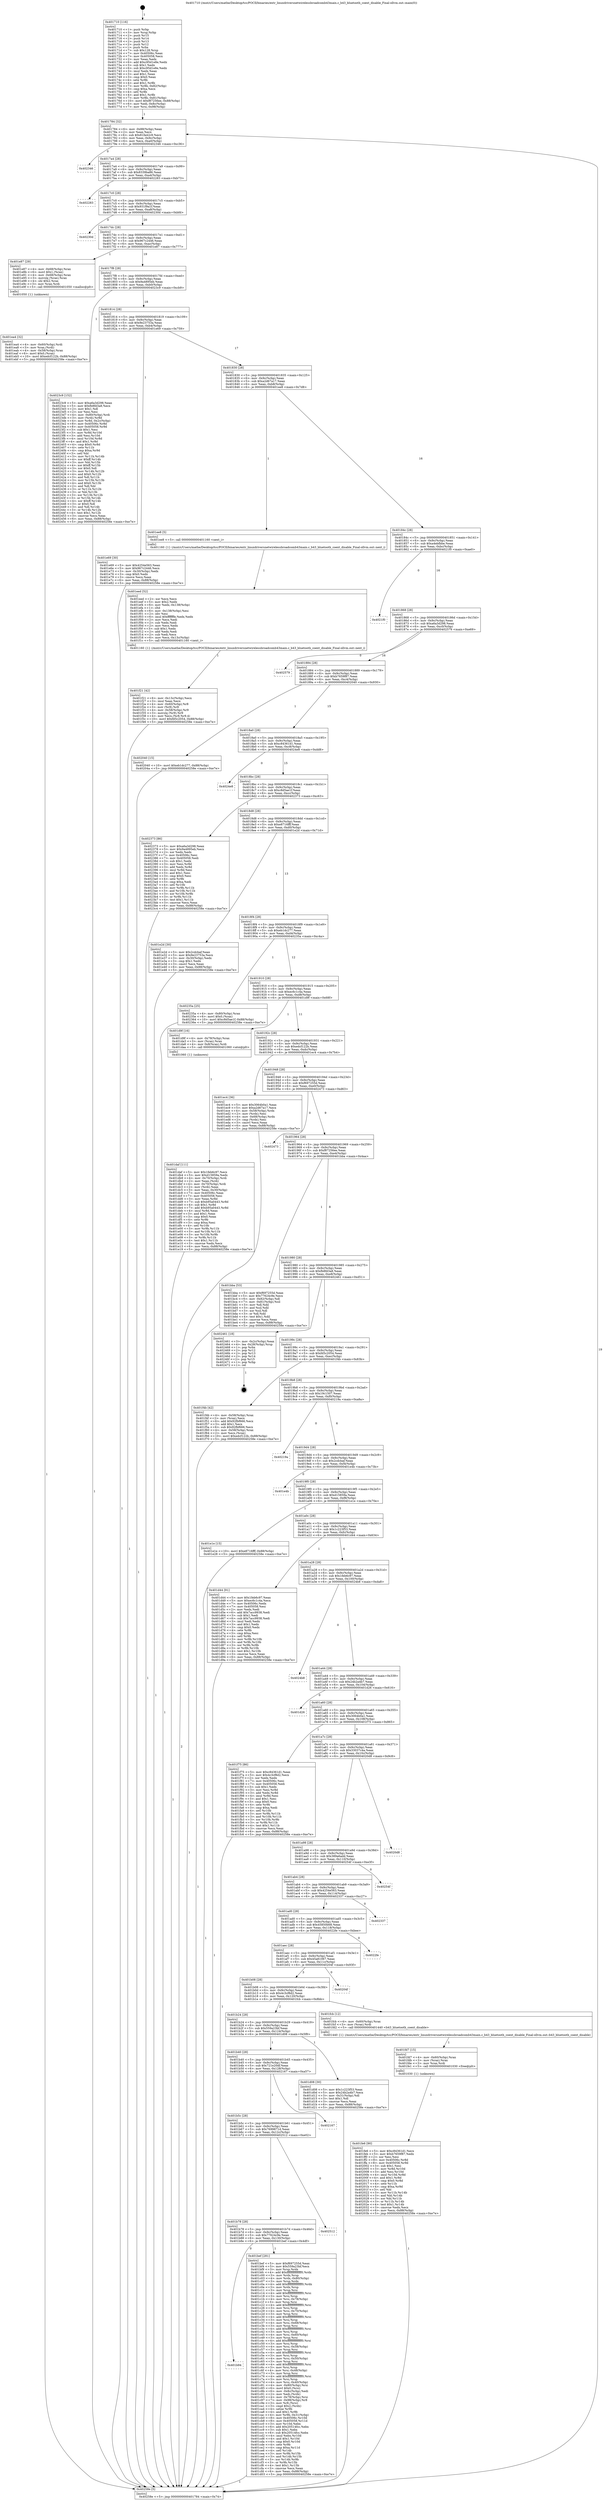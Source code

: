 digraph "0x401710" {
  label = "0x401710 (/mnt/c/Users/mathe/Desktop/tcc/POCII/binaries/extr_linuxdriversnetwirelessbroadcomb43main.c_b43_bluetooth_coext_disable_Final-ollvm.out::main(0))"
  labelloc = "t"
  node[shape=record]

  Entry [label="",width=0.3,height=0.3,shape=circle,fillcolor=black,style=filled]
  "0x401784" [label="{
     0x401784 [32]\l
     | [instrs]\l
     &nbsp;&nbsp;0x401784 \<+6\>: mov -0x88(%rbp),%eax\l
     &nbsp;&nbsp;0x40178a \<+2\>: mov %eax,%ecx\l
     &nbsp;&nbsp;0x40178c \<+6\>: sub $0x81fa42c9,%ecx\l
     &nbsp;&nbsp;0x401792 \<+6\>: mov %eax,-0x9c(%rbp)\l
     &nbsp;&nbsp;0x401798 \<+6\>: mov %ecx,-0xa0(%rbp)\l
     &nbsp;&nbsp;0x40179e \<+6\>: je 0000000000402346 \<main+0xc36\>\l
  }"]
  "0x402346" [label="{
     0x402346\l
  }", style=dashed]
  "0x4017a4" [label="{
     0x4017a4 [28]\l
     | [instrs]\l
     &nbsp;&nbsp;0x4017a4 \<+5\>: jmp 00000000004017a9 \<main+0x99\>\l
     &nbsp;&nbsp;0x4017a9 \<+6\>: mov -0x9c(%rbp),%eax\l
     &nbsp;&nbsp;0x4017af \<+5\>: sub $0x8339ba86,%eax\l
     &nbsp;&nbsp;0x4017b4 \<+6\>: mov %eax,-0xa4(%rbp)\l
     &nbsp;&nbsp;0x4017ba \<+6\>: je 0000000000402283 \<main+0xb73\>\l
  }"]
  Exit [label="",width=0.3,height=0.3,shape=circle,fillcolor=black,style=filled,peripheries=2]
  "0x402283" [label="{
     0x402283\l
  }", style=dashed]
  "0x4017c0" [label="{
     0x4017c0 [28]\l
     | [instrs]\l
     &nbsp;&nbsp;0x4017c0 \<+5\>: jmp 00000000004017c5 \<main+0xb5\>\l
     &nbsp;&nbsp;0x4017c5 \<+6\>: mov -0x9c(%rbp),%eax\l
     &nbsp;&nbsp;0x4017cb \<+5\>: sub $0x931f9a1f,%eax\l
     &nbsp;&nbsp;0x4017d0 \<+6\>: mov %eax,-0xa8(%rbp)\l
     &nbsp;&nbsp;0x4017d6 \<+6\>: je 000000000040230d \<main+0xbfd\>\l
  }"]
  "0x401fe6" [label="{
     0x401fe6 [90]\l
     | [instrs]\l
     &nbsp;&nbsp;0x401fe6 \<+5\>: mov $0xc84361d1,%ecx\l
     &nbsp;&nbsp;0x401feb \<+5\>: mov $0xb7659f87,%edx\l
     &nbsp;&nbsp;0x401ff0 \<+2\>: xor %esi,%esi\l
     &nbsp;&nbsp;0x401ff2 \<+8\>: mov 0x40506c,%r8d\l
     &nbsp;&nbsp;0x401ffa \<+8\>: mov 0x405058,%r9d\l
     &nbsp;&nbsp;0x402002 \<+3\>: sub $0x1,%esi\l
     &nbsp;&nbsp;0x402005 \<+3\>: mov %r8d,%r10d\l
     &nbsp;&nbsp;0x402008 \<+3\>: add %esi,%r10d\l
     &nbsp;&nbsp;0x40200b \<+4\>: imul %r10d,%r8d\l
     &nbsp;&nbsp;0x40200f \<+4\>: and $0x1,%r8d\l
     &nbsp;&nbsp;0x402013 \<+4\>: cmp $0x0,%r8d\l
     &nbsp;&nbsp;0x402017 \<+4\>: sete %r11b\l
     &nbsp;&nbsp;0x40201b \<+4\>: cmp $0xa,%r9d\l
     &nbsp;&nbsp;0x40201f \<+3\>: setl %bl\l
     &nbsp;&nbsp;0x402022 \<+3\>: mov %r11b,%r14b\l
     &nbsp;&nbsp;0x402025 \<+3\>: and %bl,%r14b\l
     &nbsp;&nbsp;0x402028 \<+3\>: xor %bl,%r11b\l
     &nbsp;&nbsp;0x40202b \<+3\>: or %r11b,%r14b\l
     &nbsp;&nbsp;0x40202e \<+4\>: test $0x1,%r14b\l
     &nbsp;&nbsp;0x402032 \<+3\>: cmovne %edx,%ecx\l
     &nbsp;&nbsp;0x402035 \<+6\>: mov %ecx,-0x88(%rbp)\l
     &nbsp;&nbsp;0x40203b \<+5\>: jmp 000000000040258e \<main+0xe7e\>\l
  }"]
  "0x40230d" [label="{
     0x40230d\l
  }", style=dashed]
  "0x4017dc" [label="{
     0x4017dc [28]\l
     | [instrs]\l
     &nbsp;&nbsp;0x4017dc \<+5\>: jmp 00000000004017e1 \<main+0xd1\>\l
     &nbsp;&nbsp;0x4017e1 \<+6\>: mov -0x9c(%rbp),%eax\l
     &nbsp;&nbsp;0x4017e7 \<+5\>: sub $0x967c2446,%eax\l
     &nbsp;&nbsp;0x4017ec \<+6\>: mov %eax,-0xac(%rbp)\l
     &nbsp;&nbsp;0x4017f2 \<+6\>: je 0000000000401e87 \<main+0x777\>\l
  }"]
  "0x401fd7" [label="{
     0x401fd7 [15]\l
     | [instrs]\l
     &nbsp;&nbsp;0x401fd7 \<+4\>: mov -0x60(%rbp),%rax\l
     &nbsp;&nbsp;0x401fdb \<+3\>: mov (%rax),%rax\l
     &nbsp;&nbsp;0x401fde \<+3\>: mov %rax,%rdi\l
     &nbsp;&nbsp;0x401fe1 \<+5\>: call 0000000000401030 \<free@plt\>\l
     | [calls]\l
     &nbsp;&nbsp;0x401030 \{1\} (unknown)\l
  }"]
  "0x401e87" [label="{
     0x401e87 [29]\l
     | [instrs]\l
     &nbsp;&nbsp;0x401e87 \<+4\>: mov -0x68(%rbp),%rax\l
     &nbsp;&nbsp;0x401e8b \<+6\>: movl $0x1,(%rax)\l
     &nbsp;&nbsp;0x401e91 \<+4\>: mov -0x68(%rbp),%rax\l
     &nbsp;&nbsp;0x401e95 \<+3\>: movslq (%rax),%rax\l
     &nbsp;&nbsp;0x401e98 \<+4\>: shl $0x2,%rax\l
     &nbsp;&nbsp;0x401e9c \<+3\>: mov %rax,%rdi\l
     &nbsp;&nbsp;0x401e9f \<+5\>: call 0000000000401050 \<malloc@plt\>\l
     | [calls]\l
     &nbsp;&nbsp;0x401050 \{1\} (unknown)\l
  }"]
  "0x4017f8" [label="{
     0x4017f8 [28]\l
     | [instrs]\l
     &nbsp;&nbsp;0x4017f8 \<+5\>: jmp 00000000004017fd \<main+0xed\>\l
     &nbsp;&nbsp;0x4017fd \<+6\>: mov -0x9c(%rbp),%eax\l
     &nbsp;&nbsp;0x401803 \<+5\>: sub $0x9a4895eb,%eax\l
     &nbsp;&nbsp;0x401808 \<+6\>: mov %eax,-0xb0(%rbp)\l
     &nbsp;&nbsp;0x40180e \<+6\>: je 00000000004023c9 \<main+0xcb9\>\l
  }"]
  "0x401f21" [label="{
     0x401f21 [42]\l
     | [instrs]\l
     &nbsp;&nbsp;0x401f21 \<+6\>: mov -0x13c(%rbp),%ecx\l
     &nbsp;&nbsp;0x401f27 \<+3\>: imul %eax,%ecx\l
     &nbsp;&nbsp;0x401f2a \<+4\>: mov -0x60(%rbp),%r8\l
     &nbsp;&nbsp;0x401f2e \<+3\>: mov (%r8),%r8\l
     &nbsp;&nbsp;0x401f31 \<+4\>: mov -0x58(%rbp),%r9\l
     &nbsp;&nbsp;0x401f35 \<+3\>: movslq (%r9),%r9\l
     &nbsp;&nbsp;0x401f38 \<+4\>: mov %ecx,(%r8,%r9,4)\l
     &nbsp;&nbsp;0x401f3c \<+10\>: movl $0xfd5c2054,-0x88(%rbp)\l
     &nbsp;&nbsp;0x401f46 \<+5\>: jmp 000000000040258e \<main+0xe7e\>\l
  }"]
  "0x4023c9" [label="{
     0x4023c9 [152]\l
     | [instrs]\l
     &nbsp;&nbsp;0x4023c9 \<+5\>: mov $0xa6a3d298,%eax\l
     &nbsp;&nbsp;0x4023ce \<+5\>: mov $0xfb8fd3a8,%ecx\l
     &nbsp;&nbsp;0x4023d3 \<+2\>: mov $0x1,%dl\l
     &nbsp;&nbsp;0x4023d5 \<+2\>: xor %esi,%esi\l
     &nbsp;&nbsp;0x4023d7 \<+4\>: mov -0x80(%rbp),%rdi\l
     &nbsp;&nbsp;0x4023db \<+3\>: mov (%rdi),%r8d\l
     &nbsp;&nbsp;0x4023de \<+4\>: mov %r8d,-0x2c(%rbp)\l
     &nbsp;&nbsp;0x4023e2 \<+8\>: mov 0x40506c,%r8d\l
     &nbsp;&nbsp;0x4023ea \<+8\>: mov 0x405058,%r9d\l
     &nbsp;&nbsp;0x4023f2 \<+3\>: sub $0x1,%esi\l
     &nbsp;&nbsp;0x4023f5 \<+3\>: mov %r8d,%r10d\l
     &nbsp;&nbsp;0x4023f8 \<+3\>: add %esi,%r10d\l
     &nbsp;&nbsp;0x4023fb \<+4\>: imul %r10d,%r8d\l
     &nbsp;&nbsp;0x4023ff \<+4\>: and $0x1,%r8d\l
     &nbsp;&nbsp;0x402403 \<+4\>: cmp $0x0,%r8d\l
     &nbsp;&nbsp;0x402407 \<+4\>: sete %r11b\l
     &nbsp;&nbsp;0x40240b \<+4\>: cmp $0xa,%r9d\l
     &nbsp;&nbsp;0x40240f \<+3\>: setl %bl\l
     &nbsp;&nbsp;0x402412 \<+3\>: mov %r11b,%r14b\l
     &nbsp;&nbsp;0x402415 \<+4\>: xor $0xff,%r14b\l
     &nbsp;&nbsp;0x402419 \<+3\>: mov %bl,%r15b\l
     &nbsp;&nbsp;0x40241c \<+4\>: xor $0xff,%r15b\l
     &nbsp;&nbsp;0x402420 \<+3\>: xor $0x0,%dl\l
     &nbsp;&nbsp;0x402423 \<+3\>: mov %r14b,%r12b\l
     &nbsp;&nbsp;0x402426 \<+4\>: and $0x0,%r12b\l
     &nbsp;&nbsp;0x40242a \<+3\>: and %dl,%r11b\l
     &nbsp;&nbsp;0x40242d \<+3\>: mov %r15b,%r13b\l
     &nbsp;&nbsp;0x402430 \<+4\>: and $0x0,%r13b\l
     &nbsp;&nbsp;0x402434 \<+2\>: and %dl,%bl\l
     &nbsp;&nbsp;0x402436 \<+3\>: or %r11b,%r12b\l
     &nbsp;&nbsp;0x402439 \<+3\>: or %bl,%r13b\l
     &nbsp;&nbsp;0x40243c \<+3\>: xor %r13b,%r12b\l
     &nbsp;&nbsp;0x40243f \<+3\>: or %r15b,%r14b\l
     &nbsp;&nbsp;0x402442 \<+4\>: xor $0xff,%r14b\l
     &nbsp;&nbsp;0x402446 \<+3\>: or $0x0,%dl\l
     &nbsp;&nbsp;0x402449 \<+3\>: and %dl,%r14b\l
     &nbsp;&nbsp;0x40244c \<+3\>: or %r14b,%r12b\l
     &nbsp;&nbsp;0x40244f \<+4\>: test $0x1,%r12b\l
     &nbsp;&nbsp;0x402453 \<+3\>: cmovne %ecx,%eax\l
     &nbsp;&nbsp;0x402456 \<+6\>: mov %eax,-0x88(%rbp)\l
     &nbsp;&nbsp;0x40245c \<+5\>: jmp 000000000040258e \<main+0xe7e\>\l
  }"]
  "0x401814" [label="{
     0x401814 [28]\l
     | [instrs]\l
     &nbsp;&nbsp;0x401814 \<+5\>: jmp 0000000000401819 \<main+0x109\>\l
     &nbsp;&nbsp;0x401819 \<+6\>: mov -0x9c(%rbp),%eax\l
     &nbsp;&nbsp;0x40181f \<+5\>: sub $0x9e23753a,%eax\l
     &nbsp;&nbsp;0x401824 \<+6\>: mov %eax,-0xb4(%rbp)\l
     &nbsp;&nbsp;0x40182a \<+6\>: je 0000000000401e69 \<main+0x759\>\l
  }"]
  "0x401eed" [label="{
     0x401eed [52]\l
     | [instrs]\l
     &nbsp;&nbsp;0x401eed \<+2\>: xor %ecx,%ecx\l
     &nbsp;&nbsp;0x401eef \<+5\>: mov $0x2,%edx\l
     &nbsp;&nbsp;0x401ef4 \<+6\>: mov %edx,-0x138(%rbp)\l
     &nbsp;&nbsp;0x401efa \<+1\>: cltd\l
     &nbsp;&nbsp;0x401efb \<+6\>: mov -0x138(%rbp),%esi\l
     &nbsp;&nbsp;0x401f01 \<+2\>: idiv %esi\l
     &nbsp;&nbsp;0x401f03 \<+6\>: imul $0xfffffffe,%edx,%edx\l
     &nbsp;&nbsp;0x401f09 \<+2\>: mov %ecx,%edi\l
     &nbsp;&nbsp;0x401f0b \<+2\>: sub %edx,%edi\l
     &nbsp;&nbsp;0x401f0d \<+2\>: mov %ecx,%edx\l
     &nbsp;&nbsp;0x401f0f \<+3\>: sub $0x1,%edx\l
     &nbsp;&nbsp;0x401f12 \<+2\>: add %edx,%edi\l
     &nbsp;&nbsp;0x401f14 \<+2\>: sub %edi,%ecx\l
     &nbsp;&nbsp;0x401f16 \<+6\>: mov %ecx,-0x13c(%rbp)\l
     &nbsp;&nbsp;0x401f1c \<+5\>: call 0000000000401160 \<next_i\>\l
     | [calls]\l
     &nbsp;&nbsp;0x401160 \{1\} (/mnt/c/Users/mathe/Desktop/tcc/POCII/binaries/extr_linuxdriversnetwirelessbroadcomb43main.c_b43_bluetooth_coext_disable_Final-ollvm.out::next_i)\l
  }"]
  "0x401e69" [label="{
     0x401e69 [30]\l
     | [instrs]\l
     &nbsp;&nbsp;0x401e69 \<+5\>: mov $0x4254e563,%eax\l
     &nbsp;&nbsp;0x401e6e \<+5\>: mov $0x967c2446,%ecx\l
     &nbsp;&nbsp;0x401e73 \<+3\>: mov -0x30(%rbp),%edx\l
     &nbsp;&nbsp;0x401e76 \<+3\>: cmp $0x0,%edx\l
     &nbsp;&nbsp;0x401e79 \<+3\>: cmove %ecx,%eax\l
     &nbsp;&nbsp;0x401e7c \<+6\>: mov %eax,-0x88(%rbp)\l
     &nbsp;&nbsp;0x401e82 \<+5\>: jmp 000000000040258e \<main+0xe7e\>\l
  }"]
  "0x401830" [label="{
     0x401830 [28]\l
     | [instrs]\l
     &nbsp;&nbsp;0x401830 \<+5\>: jmp 0000000000401835 \<main+0x125\>\l
     &nbsp;&nbsp;0x401835 \<+6\>: mov -0x9c(%rbp),%eax\l
     &nbsp;&nbsp;0x40183b \<+5\>: sub $0xa2d67a17,%eax\l
     &nbsp;&nbsp;0x401840 \<+6\>: mov %eax,-0xb8(%rbp)\l
     &nbsp;&nbsp;0x401846 \<+6\>: je 0000000000401ee8 \<main+0x7d8\>\l
  }"]
  "0x401ea4" [label="{
     0x401ea4 [32]\l
     | [instrs]\l
     &nbsp;&nbsp;0x401ea4 \<+4\>: mov -0x60(%rbp),%rdi\l
     &nbsp;&nbsp;0x401ea8 \<+3\>: mov %rax,(%rdi)\l
     &nbsp;&nbsp;0x401eab \<+4\>: mov -0x58(%rbp),%rax\l
     &nbsp;&nbsp;0x401eaf \<+6\>: movl $0x0,(%rax)\l
     &nbsp;&nbsp;0x401eb5 \<+10\>: movl $0xedcf122b,-0x88(%rbp)\l
     &nbsp;&nbsp;0x401ebf \<+5\>: jmp 000000000040258e \<main+0xe7e\>\l
  }"]
  "0x401ee8" [label="{
     0x401ee8 [5]\l
     | [instrs]\l
     &nbsp;&nbsp;0x401ee8 \<+5\>: call 0000000000401160 \<next_i\>\l
     | [calls]\l
     &nbsp;&nbsp;0x401160 \{1\} (/mnt/c/Users/mathe/Desktop/tcc/POCII/binaries/extr_linuxdriversnetwirelessbroadcomb43main.c_b43_bluetooth_coext_disable_Final-ollvm.out::next_i)\l
  }"]
  "0x40184c" [label="{
     0x40184c [28]\l
     | [instrs]\l
     &nbsp;&nbsp;0x40184c \<+5\>: jmp 0000000000401851 \<main+0x141\>\l
     &nbsp;&nbsp;0x401851 \<+6\>: mov -0x9c(%rbp),%eax\l
     &nbsp;&nbsp;0x401857 \<+5\>: sub $0xa4ebfbbe,%eax\l
     &nbsp;&nbsp;0x40185c \<+6\>: mov %eax,-0xbc(%rbp)\l
     &nbsp;&nbsp;0x401862 \<+6\>: je 00000000004021f0 \<main+0xae0\>\l
  }"]
  "0x401daf" [label="{
     0x401daf [111]\l
     | [instrs]\l
     &nbsp;&nbsp;0x401daf \<+5\>: mov $0x1feb6c97,%ecx\l
     &nbsp;&nbsp;0x401db4 \<+5\>: mov $0xd15859a,%edx\l
     &nbsp;&nbsp;0x401db9 \<+4\>: mov -0x70(%rbp),%rdi\l
     &nbsp;&nbsp;0x401dbd \<+2\>: mov %eax,(%rdi)\l
     &nbsp;&nbsp;0x401dbf \<+4\>: mov -0x70(%rbp),%rdi\l
     &nbsp;&nbsp;0x401dc3 \<+2\>: mov (%rdi),%eax\l
     &nbsp;&nbsp;0x401dc5 \<+3\>: mov %eax,-0x30(%rbp)\l
     &nbsp;&nbsp;0x401dc8 \<+7\>: mov 0x40506c,%eax\l
     &nbsp;&nbsp;0x401dcf \<+7\>: mov 0x405058,%esi\l
     &nbsp;&nbsp;0x401dd6 \<+3\>: mov %eax,%r8d\l
     &nbsp;&nbsp;0x401dd9 \<+7\>: sub $0xb95a0443,%r8d\l
     &nbsp;&nbsp;0x401de0 \<+4\>: sub $0x1,%r8d\l
     &nbsp;&nbsp;0x401de4 \<+7\>: add $0xb95a0443,%r8d\l
     &nbsp;&nbsp;0x401deb \<+4\>: imul %r8d,%eax\l
     &nbsp;&nbsp;0x401def \<+3\>: and $0x1,%eax\l
     &nbsp;&nbsp;0x401df2 \<+3\>: cmp $0x0,%eax\l
     &nbsp;&nbsp;0x401df5 \<+4\>: sete %r9b\l
     &nbsp;&nbsp;0x401df9 \<+3\>: cmp $0xa,%esi\l
     &nbsp;&nbsp;0x401dfc \<+4\>: setl %r10b\l
     &nbsp;&nbsp;0x401e00 \<+3\>: mov %r9b,%r11b\l
     &nbsp;&nbsp;0x401e03 \<+3\>: and %r10b,%r11b\l
     &nbsp;&nbsp;0x401e06 \<+3\>: xor %r10b,%r9b\l
     &nbsp;&nbsp;0x401e09 \<+3\>: or %r9b,%r11b\l
     &nbsp;&nbsp;0x401e0c \<+4\>: test $0x1,%r11b\l
     &nbsp;&nbsp;0x401e10 \<+3\>: cmovne %edx,%ecx\l
     &nbsp;&nbsp;0x401e13 \<+6\>: mov %ecx,-0x88(%rbp)\l
     &nbsp;&nbsp;0x401e19 \<+5\>: jmp 000000000040258e \<main+0xe7e\>\l
  }"]
  "0x4021f0" [label="{
     0x4021f0\l
  }", style=dashed]
  "0x401868" [label="{
     0x401868 [28]\l
     | [instrs]\l
     &nbsp;&nbsp;0x401868 \<+5\>: jmp 000000000040186d \<main+0x15d\>\l
     &nbsp;&nbsp;0x40186d \<+6\>: mov -0x9c(%rbp),%eax\l
     &nbsp;&nbsp;0x401873 \<+5\>: sub $0xa6a3d298,%eax\l
     &nbsp;&nbsp;0x401878 \<+6\>: mov %eax,-0xc0(%rbp)\l
     &nbsp;&nbsp;0x40187e \<+6\>: je 0000000000402579 \<main+0xe69\>\l
  }"]
  "0x401b94" [label="{
     0x401b94\l
  }", style=dashed]
  "0x402579" [label="{
     0x402579\l
  }", style=dashed]
  "0x401884" [label="{
     0x401884 [28]\l
     | [instrs]\l
     &nbsp;&nbsp;0x401884 \<+5\>: jmp 0000000000401889 \<main+0x179\>\l
     &nbsp;&nbsp;0x401889 \<+6\>: mov -0x9c(%rbp),%eax\l
     &nbsp;&nbsp;0x40188f \<+5\>: sub $0xb7659f87,%eax\l
     &nbsp;&nbsp;0x401894 \<+6\>: mov %eax,-0xc4(%rbp)\l
     &nbsp;&nbsp;0x40189a \<+6\>: je 0000000000402040 \<main+0x930\>\l
  }"]
  "0x401bef" [label="{
     0x401bef [281]\l
     | [instrs]\l
     &nbsp;&nbsp;0x401bef \<+5\>: mov $0xf697255d,%eax\l
     &nbsp;&nbsp;0x401bf4 \<+5\>: mov $0x559a23bf,%ecx\l
     &nbsp;&nbsp;0x401bf9 \<+3\>: mov %rsp,%rdx\l
     &nbsp;&nbsp;0x401bfc \<+4\>: add $0xfffffffffffffff0,%rdx\l
     &nbsp;&nbsp;0x401c00 \<+3\>: mov %rdx,%rsp\l
     &nbsp;&nbsp;0x401c03 \<+4\>: mov %rdx,-0x80(%rbp)\l
     &nbsp;&nbsp;0x401c07 \<+3\>: mov %rsp,%rdx\l
     &nbsp;&nbsp;0x401c0a \<+4\>: add $0xfffffffffffffff0,%rdx\l
     &nbsp;&nbsp;0x401c0e \<+3\>: mov %rdx,%rsp\l
     &nbsp;&nbsp;0x401c11 \<+3\>: mov %rsp,%rsi\l
     &nbsp;&nbsp;0x401c14 \<+4\>: add $0xfffffffffffffff0,%rsi\l
     &nbsp;&nbsp;0x401c18 \<+3\>: mov %rsi,%rsp\l
     &nbsp;&nbsp;0x401c1b \<+4\>: mov %rsi,-0x78(%rbp)\l
     &nbsp;&nbsp;0x401c1f \<+3\>: mov %rsp,%rsi\l
     &nbsp;&nbsp;0x401c22 \<+4\>: add $0xfffffffffffffff0,%rsi\l
     &nbsp;&nbsp;0x401c26 \<+3\>: mov %rsi,%rsp\l
     &nbsp;&nbsp;0x401c29 \<+4\>: mov %rsi,-0x70(%rbp)\l
     &nbsp;&nbsp;0x401c2d \<+3\>: mov %rsp,%rsi\l
     &nbsp;&nbsp;0x401c30 \<+4\>: add $0xfffffffffffffff0,%rsi\l
     &nbsp;&nbsp;0x401c34 \<+3\>: mov %rsi,%rsp\l
     &nbsp;&nbsp;0x401c37 \<+4\>: mov %rsi,-0x68(%rbp)\l
     &nbsp;&nbsp;0x401c3b \<+3\>: mov %rsp,%rsi\l
     &nbsp;&nbsp;0x401c3e \<+4\>: add $0xfffffffffffffff0,%rsi\l
     &nbsp;&nbsp;0x401c42 \<+3\>: mov %rsi,%rsp\l
     &nbsp;&nbsp;0x401c45 \<+4\>: mov %rsi,-0x60(%rbp)\l
     &nbsp;&nbsp;0x401c49 \<+3\>: mov %rsp,%rsi\l
     &nbsp;&nbsp;0x401c4c \<+4\>: add $0xfffffffffffffff0,%rsi\l
     &nbsp;&nbsp;0x401c50 \<+3\>: mov %rsi,%rsp\l
     &nbsp;&nbsp;0x401c53 \<+4\>: mov %rsi,-0x58(%rbp)\l
     &nbsp;&nbsp;0x401c57 \<+3\>: mov %rsp,%rsi\l
     &nbsp;&nbsp;0x401c5a \<+4\>: add $0xfffffffffffffff0,%rsi\l
     &nbsp;&nbsp;0x401c5e \<+3\>: mov %rsi,%rsp\l
     &nbsp;&nbsp;0x401c61 \<+4\>: mov %rsi,-0x50(%rbp)\l
     &nbsp;&nbsp;0x401c65 \<+3\>: mov %rsp,%rsi\l
     &nbsp;&nbsp;0x401c68 \<+4\>: add $0xfffffffffffffff0,%rsi\l
     &nbsp;&nbsp;0x401c6c \<+3\>: mov %rsi,%rsp\l
     &nbsp;&nbsp;0x401c6f \<+4\>: mov %rsi,-0x48(%rbp)\l
     &nbsp;&nbsp;0x401c73 \<+3\>: mov %rsp,%rsi\l
     &nbsp;&nbsp;0x401c76 \<+4\>: add $0xfffffffffffffff0,%rsi\l
     &nbsp;&nbsp;0x401c7a \<+3\>: mov %rsi,%rsp\l
     &nbsp;&nbsp;0x401c7d \<+4\>: mov %rsi,-0x40(%rbp)\l
     &nbsp;&nbsp;0x401c81 \<+4\>: mov -0x80(%rbp),%rsi\l
     &nbsp;&nbsp;0x401c85 \<+6\>: movl $0x0,(%rsi)\l
     &nbsp;&nbsp;0x401c8b \<+6\>: mov -0x8c(%rbp),%edi\l
     &nbsp;&nbsp;0x401c91 \<+2\>: mov %edi,(%rdx)\l
     &nbsp;&nbsp;0x401c93 \<+4\>: mov -0x78(%rbp),%rsi\l
     &nbsp;&nbsp;0x401c97 \<+7\>: mov -0x98(%rbp),%r8\l
     &nbsp;&nbsp;0x401c9e \<+3\>: mov %r8,(%rsi)\l
     &nbsp;&nbsp;0x401ca1 \<+3\>: cmpl $0x2,(%rdx)\l
     &nbsp;&nbsp;0x401ca4 \<+4\>: setne %r9b\l
     &nbsp;&nbsp;0x401ca8 \<+4\>: and $0x1,%r9b\l
     &nbsp;&nbsp;0x401cac \<+4\>: mov %r9b,-0x31(%rbp)\l
     &nbsp;&nbsp;0x401cb0 \<+8\>: mov 0x40506c,%r10d\l
     &nbsp;&nbsp;0x401cb8 \<+8\>: mov 0x405058,%r11d\l
     &nbsp;&nbsp;0x401cc0 \<+3\>: mov %r10d,%ebx\l
     &nbsp;&nbsp;0x401cc3 \<+6\>: add $0x20514fcc,%ebx\l
     &nbsp;&nbsp;0x401cc9 \<+3\>: sub $0x1,%ebx\l
     &nbsp;&nbsp;0x401ccc \<+6\>: sub $0x20514fcc,%ebx\l
     &nbsp;&nbsp;0x401cd2 \<+4\>: imul %ebx,%r10d\l
     &nbsp;&nbsp;0x401cd6 \<+4\>: and $0x1,%r10d\l
     &nbsp;&nbsp;0x401cda \<+4\>: cmp $0x0,%r10d\l
     &nbsp;&nbsp;0x401cde \<+4\>: sete %r9b\l
     &nbsp;&nbsp;0x401ce2 \<+4\>: cmp $0xa,%r11d\l
     &nbsp;&nbsp;0x401ce6 \<+4\>: setl %r14b\l
     &nbsp;&nbsp;0x401cea \<+3\>: mov %r9b,%r15b\l
     &nbsp;&nbsp;0x401ced \<+3\>: and %r14b,%r15b\l
     &nbsp;&nbsp;0x401cf0 \<+3\>: xor %r14b,%r9b\l
     &nbsp;&nbsp;0x401cf3 \<+3\>: or %r9b,%r15b\l
     &nbsp;&nbsp;0x401cf6 \<+4\>: test $0x1,%r15b\l
     &nbsp;&nbsp;0x401cfa \<+3\>: cmovne %ecx,%eax\l
     &nbsp;&nbsp;0x401cfd \<+6\>: mov %eax,-0x88(%rbp)\l
     &nbsp;&nbsp;0x401d03 \<+5\>: jmp 000000000040258e \<main+0xe7e\>\l
  }"]
  "0x402040" [label="{
     0x402040 [15]\l
     | [instrs]\l
     &nbsp;&nbsp;0x402040 \<+10\>: movl $0xeb1dc277,-0x88(%rbp)\l
     &nbsp;&nbsp;0x40204a \<+5\>: jmp 000000000040258e \<main+0xe7e\>\l
  }"]
  "0x4018a0" [label="{
     0x4018a0 [28]\l
     | [instrs]\l
     &nbsp;&nbsp;0x4018a0 \<+5\>: jmp 00000000004018a5 \<main+0x195\>\l
     &nbsp;&nbsp;0x4018a5 \<+6\>: mov -0x9c(%rbp),%eax\l
     &nbsp;&nbsp;0x4018ab \<+5\>: sub $0xc84361d1,%eax\l
     &nbsp;&nbsp;0x4018b0 \<+6\>: mov %eax,-0xc8(%rbp)\l
     &nbsp;&nbsp;0x4018b6 \<+6\>: je 00000000004024e8 \<main+0xdd8\>\l
  }"]
  "0x401b78" [label="{
     0x401b78 [28]\l
     | [instrs]\l
     &nbsp;&nbsp;0x401b78 \<+5\>: jmp 0000000000401b7d \<main+0x46d\>\l
     &nbsp;&nbsp;0x401b7d \<+6\>: mov -0x9c(%rbp),%eax\l
     &nbsp;&nbsp;0x401b83 \<+5\>: sub $0x77624c9e,%eax\l
     &nbsp;&nbsp;0x401b88 \<+6\>: mov %eax,-0x130(%rbp)\l
     &nbsp;&nbsp;0x401b8e \<+6\>: je 0000000000401bef \<main+0x4df\>\l
  }"]
  "0x4024e8" [label="{
     0x4024e8\l
  }", style=dashed]
  "0x4018bc" [label="{
     0x4018bc [28]\l
     | [instrs]\l
     &nbsp;&nbsp;0x4018bc \<+5\>: jmp 00000000004018c1 \<main+0x1b1\>\l
     &nbsp;&nbsp;0x4018c1 \<+6\>: mov -0x9c(%rbp),%eax\l
     &nbsp;&nbsp;0x4018c7 \<+5\>: sub $0xc8d5ae1f,%eax\l
     &nbsp;&nbsp;0x4018cc \<+6\>: mov %eax,-0xcc(%rbp)\l
     &nbsp;&nbsp;0x4018d2 \<+6\>: je 0000000000402373 \<main+0xc63\>\l
  }"]
  "0x402512" [label="{
     0x402512\l
  }", style=dashed]
  "0x402373" [label="{
     0x402373 [86]\l
     | [instrs]\l
     &nbsp;&nbsp;0x402373 \<+5\>: mov $0xa6a3d298,%eax\l
     &nbsp;&nbsp;0x402378 \<+5\>: mov $0x9a4895eb,%ecx\l
     &nbsp;&nbsp;0x40237d \<+2\>: xor %edx,%edx\l
     &nbsp;&nbsp;0x40237f \<+7\>: mov 0x40506c,%esi\l
     &nbsp;&nbsp;0x402386 \<+7\>: mov 0x405058,%edi\l
     &nbsp;&nbsp;0x40238d \<+3\>: sub $0x1,%edx\l
     &nbsp;&nbsp;0x402390 \<+3\>: mov %esi,%r8d\l
     &nbsp;&nbsp;0x402393 \<+3\>: add %edx,%r8d\l
     &nbsp;&nbsp;0x402396 \<+4\>: imul %r8d,%esi\l
     &nbsp;&nbsp;0x40239a \<+3\>: and $0x1,%esi\l
     &nbsp;&nbsp;0x40239d \<+3\>: cmp $0x0,%esi\l
     &nbsp;&nbsp;0x4023a0 \<+4\>: sete %r9b\l
     &nbsp;&nbsp;0x4023a4 \<+3\>: cmp $0xa,%edi\l
     &nbsp;&nbsp;0x4023a7 \<+4\>: setl %r10b\l
     &nbsp;&nbsp;0x4023ab \<+3\>: mov %r9b,%r11b\l
     &nbsp;&nbsp;0x4023ae \<+3\>: and %r10b,%r11b\l
     &nbsp;&nbsp;0x4023b1 \<+3\>: xor %r10b,%r9b\l
     &nbsp;&nbsp;0x4023b4 \<+3\>: or %r9b,%r11b\l
     &nbsp;&nbsp;0x4023b7 \<+4\>: test $0x1,%r11b\l
     &nbsp;&nbsp;0x4023bb \<+3\>: cmovne %ecx,%eax\l
     &nbsp;&nbsp;0x4023be \<+6\>: mov %eax,-0x88(%rbp)\l
     &nbsp;&nbsp;0x4023c4 \<+5\>: jmp 000000000040258e \<main+0xe7e\>\l
  }"]
  "0x4018d8" [label="{
     0x4018d8 [28]\l
     | [instrs]\l
     &nbsp;&nbsp;0x4018d8 \<+5\>: jmp 00000000004018dd \<main+0x1cd\>\l
     &nbsp;&nbsp;0x4018dd \<+6\>: mov -0x9c(%rbp),%eax\l
     &nbsp;&nbsp;0x4018e3 \<+5\>: sub $0xe8716fff,%eax\l
     &nbsp;&nbsp;0x4018e8 \<+6\>: mov %eax,-0xd0(%rbp)\l
     &nbsp;&nbsp;0x4018ee \<+6\>: je 0000000000401e2d \<main+0x71d\>\l
  }"]
  "0x401b5c" [label="{
     0x401b5c [28]\l
     | [instrs]\l
     &nbsp;&nbsp;0x401b5c \<+5\>: jmp 0000000000401b61 \<main+0x451\>\l
     &nbsp;&nbsp;0x401b61 \<+6\>: mov -0x9c(%rbp),%eax\l
     &nbsp;&nbsp;0x401b67 \<+5\>: sub $0x7699871d,%eax\l
     &nbsp;&nbsp;0x401b6c \<+6\>: mov %eax,-0x12c(%rbp)\l
     &nbsp;&nbsp;0x401b72 \<+6\>: je 0000000000402512 \<main+0xe02\>\l
  }"]
  "0x401e2d" [label="{
     0x401e2d [30]\l
     | [instrs]\l
     &nbsp;&nbsp;0x401e2d \<+5\>: mov $0x2cdcbaf,%eax\l
     &nbsp;&nbsp;0x401e32 \<+5\>: mov $0x9e23753a,%ecx\l
     &nbsp;&nbsp;0x401e37 \<+3\>: mov -0x30(%rbp),%edx\l
     &nbsp;&nbsp;0x401e3a \<+3\>: cmp $0x1,%edx\l
     &nbsp;&nbsp;0x401e3d \<+3\>: cmovl %ecx,%eax\l
     &nbsp;&nbsp;0x401e40 \<+6\>: mov %eax,-0x88(%rbp)\l
     &nbsp;&nbsp;0x401e46 \<+5\>: jmp 000000000040258e \<main+0xe7e\>\l
  }"]
  "0x4018f4" [label="{
     0x4018f4 [28]\l
     | [instrs]\l
     &nbsp;&nbsp;0x4018f4 \<+5\>: jmp 00000000004018f9 \<main+0x1e9\>\l
     &nbsp;&nbsp;0x4018f9 \<+6\>: mov -0x9c(%rbp),%eax\l
     &nbsp;&nbsp;0x4018ff \<+5\>: sub $0xeb1dc277,%eax\l
     &nbsp;&nbsp;0x401904 \<+6\>: mov %eax,-0xd4(%rbp)\l
     &nbsp;&nbsp;0x40190a \<+6\>: je 000000000040235a \<main+0xc4a\>\l
  }"]
  "0x402167" [label="{
     0x402167\l
  }", style=dashed]
  "0x40235a" [label="{
     0x40235a [25]\l
     | [instrs]\l
     &nbsp;&nbsp;0x40235a \<+4\>: mov -0x80(%rbp),%rax\l
     &nbsp;&nbsp;0x40235e \<+6\>: movl $0x0,(%rax)\l
     &nbsp;&nbsp;0x402364 \<+10\>: movl $0xc8d5ae1f,-0x88(%rbp)\l
     &nbsp;&nbsp;0x40236e \<+5\>: jmp 000000000040258e \<main+0xe7e\>\l
  }"]
  "0x401910" [label="{
     0x401910 [28]\l
     | [instrs]\l
     &nbsp;&nbsp;0x401910 \<+5\>: jmp 0000000000401915 \<main+0x205\>\l
     &nbsp;&nbsp;0x401915 \<+6\>: mov -0x9c(%rbp),%eax\l
     &nbsp;&nbsp;0x40191b \<+5\>: sub $0xec6c1c4a,%eax\l
     &nbsp;&nbsp;0x401920 \<+6\>: mov %eax,-0xd8(%rbp)\l
     &nbsp;&nbsp;0x401926 \<+6\>: je 0000000000401d9f \<main+0x68f\>\l
  }"]
  "0x401b40" [label="{
     0x401b40 [28]\l
     | [instrs]\l
     &nbsp;&nbsp;0x401b40 \<+5\>: jmp 0000000000401b45 \<main+0x435\>\l
     &nbsp;&nbsp;0x401b45 \<+6\>: mov -0x9c(%rbp),%eax\l
     &nbsp;&nbsp;0x401b4b \<+5\>: sub $0x721e20df,%eax\l
     &nbsp;&nbsp;0x401b50 \<+6\>: mov %eax,-0x128(%rbp)\l
     &nbsp;&nbsp;0x401b56 \<+6\>: je 0000000000402167 \<main+0xa57\>\l
  }"]
  "0x401d9f" [label="{
     0x401d9f [16]\l
     | [instrs]\l
     &nbsp;&nbsp;0x401d9f \<+4\>: mov -0x78(%rbp),%rax\l
     &nbsp;&nbsp;0x401da3 \<+3\>: mov (%rax),%rax\l
     &nbsp;&nbsp;0x401da6 \<+4\>: mov 0x8(%rax),%rdi\l
     &nbsp;&nbsp;0x401daa \<+5\>: call 0000000000401060 \<atoi@plt\>\l
     | [calls]\l
     &nbsp;&nbsp;0x401060 \{1\} (unknown)\l
  }"]
  "0x40192c" [label="{
     0x40192c [28]\l
     | [instrs]\l
     &nbsp;&nbsp;0x40192c \<+5\>: jmp 0000000000401931 \<main+0x221\>\l
     &nbsp;&nbsp;0x401931 \<+6\>: mov -0x9c(%rbp),%eax\l
     &nbsp;&nbsp;0x401937 \<+5\>: sub $0xedcf122b,%eax\l
     &nbsp;&nbsp;0x40193c \<+6\>: mov %eax,-0xdc(%rbp)\l
     &nbsp;&nbsp;0x401942 \<+6\>: je 0000000000401ec4 \<main+0x7b4\>\l
  }"]
  "0x401d08" [label="{
     0x401d08 [30]\l
     | [instrs]\l
     &nbsp;&nbsp;0x401d08 \<+5\>: mov $0x1c223f53,%eax\l
     &nbsp;&nbsp;0x401d0d \<+5\>: mov $0x24b2a4b7,%ecx\l
     &nbsp;&nbsp;0x401d12 \<+3\>: mov -0x31(%rbp),%dl\l
     &nbsp;&nbsp;0x401d15 \<+3\>: test $0x1,%dl\l
     &nbsp;&nbsp;0x401d18 \<+3\>: cmovne %ecx,%eax\l
     &nbsp;&nbsp;0x401d1b \<+6\>: mov %eax,-0x88(%rbp)\l
     &nbsp;&nbsp;0x401d21 \<+5\>: jmp 000000000040258e \<main+0xe7e\>\l
  }"]
  "0x401ec4" [label="{
     0x401ec4 [36]\l
     | [instrs]\l
     &nbsp;&nbsp;0x401ec4 \<+5\>: mov $0x3064b0a1,%eax\l
     &nbsp;&nbsp;0x401ec9 \<+5\>: mov $0xa2d67a17,%ecx\l
     &nbsp;&nbsp;0x401ece \<+4\>: mov -0x58(%rbp),%rdx\l
     &nbsp;&nbsp;0x401ed2 \<+2\>: mov (%rdx),%esi\l
     &nbsp;&nbsp;0x401ed4 \<+4\>: mov -0x68(%rbp),%rdx\l
     &nbsp;&nbsp;0x401ed8 \<+2\>: cmp (%rdx),%esi\l
     &nbsp;&nbsp;0x401eda \<+3\>: cmovl %ecx,%eax\l
     &nbsp;&nbsp;0x401edd \<+6\>: mov %eax,-0x88(%rbp)\l
     &nbsp;&nbsp;0x401ee3 \<+5\>: jmp 000000000040258e \<main+0xe7e\>\l
  }"]
  "0x401948" [label="{
     0x401948 [28]\l
     | [instrs]\l
     &nbsp;&nbsp;0x401948 \<+5\>: jmp 000000000040194d \<main+0x23d\>\l
     &nbsp;&nbsp;0x40194d \<+6\>: mov -0x9c(%rbp),%eax\l
     &nbsp;&nbsp;0x401953 \<+5\>: sub $0xf697255d,%eax\l
     &nbsp;&nbsp;0x401958 \<+6\>: mov %eax,-0xe0(%rbp)\l
     &nbsp;&nbsp;0x40195e \<+6\>: je 0000000000402473 \<main+0xd63\>\l
  }"]
  "0x401b24" [label="{
     0x401b24 [28]\l
     | [instrs]\l
     &nbsp;&nbsp;0x401b24 \<+5\>: jmp 0000000000401b29 \<main+0x419\>\l
     &nbsp;&nbsp;0x401b29 \<+6\>: mov -0x9c(%rbp),%eax\l
     &nbsp;&nbsp;0x401b2f \<+5\>: sub $0x559a23bf,%eax\l
     &nbsp;&nbsp;0x401b34 \<+6\>: mov %eax,-0x124(%rbp)\l
     &nbsp;&nbsp;0x401b3a \<+6\>: je 0000000000401d08 \<main+0x5f8\>\l
  }"]
  "0x402473" [label="{
     0x402473\l
  }", style=dashed]
  "0x401964" [label="{
     0x401964 [28]\l
     | [instrs]\l
     &nbsp;&nbsp;0x401964 \<+5\>: jmp 0000000000401969 \<main+0x259\>\l
     &nbsp;&nbsp;0x401969 \<+6\>: mov -0x9c(%rbp),%eax\l
     &nbsp;&nbsp;0x40196f \<+5\>: sub $0xf87256ee,%eax\l
     &nbsp;&nbsp;0x401974 \<+6\>: mov %eax,-0xe4(%rbp)\l
     &nbsp;&nbsp;0x40197a \<+6\>: je 0000000000401bba \<main+0x4aa\>\l
  }"]
  "0x401fcb" [label="{
     0x401fcb [12]\l
     | [instrs]\l
     &nbsp;&nbsp;0x401fcb \<+4\>: mov -0x60(%rbp),%rax\l
     &nbsp;&nbsp;0x401fcf \<+3\>: mov (%rax),%rdi\l
     &nbsp;&nbsp;0x401fd2 \<+5\>: call 0000000000401440 \<b43_bluetooth_coext_disable\>\l
     | [calls]\l
     &nbsp;&nbsp;0x401440 \{1\} (/mnt/c/Users/mathe/Desktop/tcc/POCII/binaries/extr_linuxdriversnetwirelessbroadcomb43main.c_b43_bluetooth_coext_disable_Final-ollvm.out::b43_bluetooth_coext_disable)\l
  }"]
  "0x401bba" [label="{
     0x401bba [53]\l
     | [instrs]\l
     &nbsp;&nbsp;0x401bba \<+5\>: mov $0xf697255d,%eax\l
     &nbsp;&nbsp;0x401bbf \<+5\>: mov $0x77624c9e,%ecx\l
     &nbsp;&nbsp;0x401bc4 \<+6\>: mov -0x82(%rbp),%dl\l
     &nbsp;&nbsp;0x401bca \<+7\>: mov -0x81(%rbp),%sil\l
     &nbsp;&nbsp;0x401bd1 \<+3\>: mov %dl,%dil\l
     &nbsp;&nbsp;0x401bd4 \<+3\>: and %sil,%dil\l
     &nbsp;&nbsp;0x401bd7 \<+3\>: xor %sil,%dl\l
     &nbsp;&nbsp;0x401bda \<+3\>: or %dl,%dil\l
     &nbsp;&nbsp;0x401bdd \<+4\>: test $0x1,%dil\l
     &nbsp;&nbsp;0x401be1 \<+3\>: cmovne %ecx,%eax\l
     &nbsp;&nbsp;0x401be4 \<+6\>: mov %eax,-0x88(%rbp)\l
     &nbsp;&nbsp;0x401bea \<+5\>: jmp 000000000040258e \<main+0xe7e\>\l
  }"]
  "0x401980" [label="{
     0x401980 [28]\l
     | [instrs]\l
     &nbsp;&nbsp;0x401980 \<+5\>: jmp 0000000000401985 \<main+0x275\>\l
     &nbsp;&nbsp;0x401985 \<+6\>: mov -0x9c(%rbp),%eax\l
     &nbsp;&nbsp;0x40198b \<+5\>: sub $0xfb8fd3a8,%eax\l
     &nbsp;&nbsp;0x401990 \<+6\>: mov %eax,-0xe8(%rbp)\l
     &nbsp;&nbsp;0x401996 \<+6\>: je 0000000000402461 \<main+0xd51\>\l
  }"]
  "0x40258e" [label="{
     0x40258e [5]\l
     | [instrs]\l
     &nbsp;&nbsp;0x40258e \<+5\>: jmp 0000000000401784 \<main+0x74\>\l
  }"]
  "0x401710" [label="{
     0x401710 [116]\l
     | [instrs]\l
     &nbsp;&nbsp;0x401710 \<+1\>: push %rbp\l
     &nbsp;&nbsp;0x401711 \<+3\>: mov %rsp,%rbp\l
     &nbsp;&nbsp;0x401714 \<+2\>: push %r15\l
     &nbsp;&nbsp;0x401716 \<+2\>: push %r14\l
     &nbsp;&nbsp;0x401718 \<+2\>: push %r13\l
     &nbsp;&nbsp;0x40171a \<+2\>: push %r12\l
     &nbsp;&nbsp;0x40171c \<+1\>: push %rbx\l
     &nbsp;&nbsp;0x40171d \<+7\>: sub $0x128,%rsp\l
     &nbsp;&nbsp;0x401724 \<+7\>: mov 0x40506c,%eax\l
     &nbsp;&nbsp;0x40172b \<+7\>: mov 0x405058,%ecx\l
     &nbsp;&nbsp;0x401732 \<+2\>: mov %eax,%edx\l
     &nbsp;&nbsp;0x401734 \<+6\>: add $0xc95d1e8e,%edx\l
     &nbsp;&nbsp;0x40173a \<+3\>: sub $0x1,%edx\l
     &nbsp;&nbsp;0x40173d \<+6\>: sub $0xc95d1e8e,%edx\l
     &nbsp;&nbsp;0x401743 \<+3\>: imul %edx,%eax\l
     &nbsp;&nbsp;0x401746 \<+3\>: and $0x1,%eax\l
     &nbsp;&nbsp;0x401749 \<+3\>: cmp $0x0,%eax\l
     &nbsp;&nbsp;0x40174c \<+4\>: sete %r8b\l
     &nbsp;&nbsp;0x401750 \<+4\>: and $0x1,%r8b\l
     &nbsp;&nbsp;0x401754 \<+7\>: mov %r8b,-0x82(%rbp)\l
     &nbsp;&nbsp;0x40175b \<+3\>: cmp $0xa,%ecx\l
     &nbsp;&nbsp;0x40175e \<+4\>: setl %r8b\l
     &nbsp;&nbsp;0x401762 \<+4\>: and $0x1,%r8b\l
     &nbsp;&nbsp;0x401766 \<+7\>: mov %r8b,-0x81(%rbp)\l
     &nbsp;&nbsp;0x40176d \<+10\>: movl $0xf87256ee,-0x88(%rbp)\l
     &nbsp;&nbsp;0x401777 \<+6\>: mov %edi,-0x8c(%rbp)\l
     &nbsp;&nbsp;0x40177d \<+7\>: mov %rsi,-0x98(%rbp)\l
  }"]
  "0x401b08" [label="{
     0x401b08 [28]\l
     | [instrs]\l
     &nbsp;&nbsp;0x401b08 \<+5\>: jmp 0000000000401b0d \<main+0x3fd\>\l
     &nbsp;&nbsp;0x401b0d \<+6\>: mov -0x9c(%rbp),%eax\l
     &nbsp;&nbsp;0x401b13 \<+5\>: sub $0x4c3cf8d2,%eax\l
     &nbsp;&nbsp;0x401b18 \<+6\>: mov %eax,-0x120(%rbp)\l
     &nbsp;&nbsp;0x401b1e \<+6\>: je 0000000000401fcb \<main+0x8bb\>\l
  }"]
  "0x402461" [label="{
     0x402461 [18]\l
     | [instrs]\l
     &nbsp;&nbsp;0x402461 \<+3\>: mov -0x2c(%rbp),%eax\l
     &nbsp;&nbsp;0x402464 \<+4\>: lea -0x28(%rbp),%rsp\l
     &nbsp;&nbsp;0x402468 \<+1\>: pop %rbx\l
     &nbsp;&nbsp;0x402469 \<+2\>: pop %r12\l
     &nbsp;&nbsp;0x40246b \<+2\>: pop %r13\l
     &nbsp;&nbsp;0x40246d \<+2\>: pop %r14\l
     &nbsp;&nbsp;0x40246f \<+2\>: pop %r15\l
     &nbsp;&nbsp;0x402471 \<+1\>: pop %rbp\l
     &nbsp;&nbsp;0x402472 \<+1\>: ret\l
  }"]
  "0x40199c" [label="{
     0x40199c [28]\l
     | [instrs]\l
     &nbsp;&nbsp;0x40199c \<+5\>: jmp 00000000004019a1 \<main+0x291\>\l
     &nbsp;&nbsp;0x4019a1 \<+6\>: mov -0x9c(%rbp),%eax\l
     &nbsp;&nbsp;0x4019a7 \<+5\>: sub $0xfd5c2054,%eax\l
     &nbsp;&nbsp;0x4019ac \<+6\>: mov %eax,-0xec(%rbp)\l
     &nbsp;&nbsp;0x4019b2 \<+6\>: je 0000000000401f4b \<main+0x83b\>\l
  }"]
  "0x40204f" [label="{
     0x40204f\l
  }", style=dashed]
  "0x401f4b" [label="{
     0x401f4b [42]\l
     | [instrs]\l
     &nbsp;&nbsp;0x401f4b \<+4\>: mov -0x58(%rbp),%rax\l
     &nbsp;&nbsp;0x401f4f \<+2\>: mov (%rax),%ecx\l
     &nbsp;&nbsp;0x401f51 \<+6\>: add $0x92fbf666,%ecx\l
     &nbsp;&nbsp;0x401f57 \<+3\>: add $0x1,%ecx\l
     &nbsp;&nbsp;0x401f5a \<+6\>: sub $0x92fbf666,%ecx\l
     &nbsp;&nbsp;0x401f60 \<+4\>: mov -0x58(%rbp),%rax\l
     &nbsp;&nbsp;0x401f64 \<+2\>: mov %ecx,(%rax)\l
     &nbsp;&nbsp;0x401f66 \<+10\>: movl $0xedcf122b,-0x88(%rbp)\l
     &nbsp;&nbsp;0x401f70 \<+5\>: jmp 000000000040258e \<main+0xe7e\>\l
  }"]
  "0x4019b8" [label="{
     0x4019b8 [28]\l
     | [instrs]\l
     &nbsp;&nbsp;0x4019b8 \<+5\>: jmp 00000000004019bd \<main+0x2ad\>\l
     &nbsp;&nbsp;0x4019bd \<+6\>: mov -0x9c(%rbp),%eax\l
     &nbsp;&nbsp;0x4019c3 \<+5\>: sub $0x19c1507,%eax\l
     &nbsp;&nbsp;0x4019c8 \<+6\>: mov %eax,-0xf0(%rbp)\l
     &nbsp;&nbsp;0x4019ce \<+6\>: je 000000000040219a \<main+0xa8a\>\l
  }"]
  "0x401aec" [label="{
     0x401aec [28]\l
     | [instrs]\l
     &nbsp;&nbsp;0x401aec \<+5\>: jmp 0000000000401af1 \<main+0x3e1\>\l
     &nbsp;&nbsp;0x401af1 \<+6\>: mov -0x9c(%rbp),%eax\l
     &nbsp;&nbsp;0x401af7 \<+5\>: sub $0x45a81067,%eax\l
     &nbsp;&nbsp;0x401afc \<+6\>: mov %eax,-0x11c(%rbp)\l
     &nbsp;&nbsp;0x401b02 \<+6\>: je 000000000040204f \<main+0x93f\>\l
  }"]
  "0x40219a" [label="{
     0x40219a\l
  }", style=dashed]
  "0x4019d4" [label="{
     0x4019d4 [28]\l
     | [instrs]\l
     &nbsp;&nbsp;0x4019d4 \<+5\>: jmp 00000000004019d9 \<main+0x2c9\>\l
     &nbsp;&nbsp;0x4019d9 \<+6\>: mov -0x9c(%rbp),%eax\l
     &nbsp;&nbsp;0x4019df \<+5\>: sub $0x2cdcbaf,%eax\l
     &nbsp;&nbsp;0x4019e4 \<+6\>: mov %eax,-0xf4(%rbp)\l
     &nbsp;&nbsp;0x4019ea \<+6\>: je 0000000000401e4b \<main+0x73b\>\l
  }"]
  "0x4022fe" [label="{
     0x4022fe\l
  }", style=dashed]
  "0x401e4b" [label="{
     0x401e4b\l
  }", style=dashed]
  "0x4019f0" [label="{
     0x4019f0 [28]\l
     | [instrs]\l
     &nbsp;&nbsp;0x4019f0 \<+5\>: jmp 00000000004019f5 \<main+0x2e5\>\l
     &nbsp;&nbsp;0x4019f5 \<+6\>: mov -0x9c(%rbp),%eax\l
     &nbsp;&nbsp;0x4019fb \<+5\>: sub $0xd15859a,%eax\l
     &nbsp;&nbsp;0x401a00 \<+6\>: mov %eax,-0xf8(%rbp)\l
     &nbsp;&nbsp;0x401a06 \<+6\>: je 0000000000401e1e \<main+0x70e\>\l
  }"]
  "0x401ad0" [label="{
     0x401ad0 [28]\l
     | [instrs]\l
     &nbsp;&nbsp;0x401ad0 \<+5\>: jmp 0000000000401ad5 \<main+0x3c5\>\l
     &nbsp;&nbsp;0x401ad5 \<+6\>: mov -0x9c(%rbp),%eax\l
     &nbsp;&nbsp;0x401adb \<+5\>: sub $0x45850b68,%eax\l
     &nbsp;&nbsp;0x401ae0 \<+6\>: mov %eax,-0x118(%rbp)\l
     &nbsp;&nbsp;0x401ae6 \<+6\>: je 00000000004022fe \<main+0xbee\>\l
  }"]
  "0x401e1e" [label="{
     0x401e1e [15]\l
     | [instrs]\l
     &nbsp;&nbsp;0x401e1e \<+10\>: movl $0xe8716fff,-0x88(%rbp)\l
     &nbsp;&nbsp;0x401e28 \<+5\>: jmp 000000000040258e \<main+0xe7e\>\l
  }"]
  "0x401a0c" [label="{
     0x401a0c [28]\l
     | [instrs]\l
     &nbsp;&nbsp;0x401a0c \<+5\>: jmp 0000000000401a11 \<main+0x301\>\l
     &nbsp;&nbsp;0x401a11 \<+6\>: mov -0x9c(%rbp),%eax\l
     &nbsp;&nbsp;0x401a17 \<+5\>: sub $0x1c223f53,%eax\l
     &nbsp;&nbsp;0x401a1c \<+6\>: mov %eax,-0xfc(%rbp)\l
     &nbsp;&nbsp;0x401a22 \<+6\>: je 0000000000401d44 \<main+0x634\>\l
  }"]
  "0x402337" [label="{
     0x402337\l
  }", style=dashed]
  "0x401d44" [label="{
     0x401d44 [91]\l
     | [instrs]\l
     &nbsp;&nbsp;0x401d44 \<+5\>: mov $0x1feb6c97,%eax\l
     &nbsp;&nbsp;0x401d49 \<+5\>: mov $0xec6c1c4a,%ecx\l
     &nbsp;&nbsp;0x401d4e \<+7\>: mov 0x40506c,%edx\l
     &nbsp;&nbsp;0x401d55 \<+7\>: mov 0x405058,%esi\l
     &nbsp;&nbsp;0x401d5c \<+2\>: mov %edx,%edi\l
     &nbsp;&nbsp;0x401d5e \<+6\>: add $0x7acc9938,%edi\l
     &nbsp;&nbsp;0x401d64 \<+3\>: sub $0x1,%edi\l
     &nbsp;&nbsp;0x401d67 \<+6\>: sub $0x7acc9938,%edi\l
     &nbsp;&nbsp;0x401d6d \<+3\>: imul %edi,%edx\l
     &nbsp;&nbsp;0x401d70 \<+3\>: and $0x1,%edx\l
     &nbsp;&nbsp;0x401d73 \<+3\>: cmp $0x0,%edx\l
     &nbsp;&nbsp;0x401d76 \<+4\>: sete %r8b\l
     &nbsp;&nbsp;0x401d7a \<+3\>: cmp $0xa,%esi\l
     &nbsp;&nbsp;0x401d7d \<+4\>: setl %r9b\l
     &nbsp;&nbsp;0x401d81 \<+3\>: mov %r8b,%r10b\l
     &nbsp;&nbsp;0x401d84 \<+3\>: and %r9b,%r10b\l
     &nbsp;&nbsp;0x401d87 \<+3\>: xor %r9b,%r8b\l
     &nbsp;&nbsp;0x401d8a \<+3\>: or %r8b,%r10b\l
     &nbsp;&nbsp;0x401d8d \<+4\>: test $0x1,%r10b\l
     &nbsp;&nbsp;0x401d91 \<+3\>: cmovne %ecx,%eax\l
     &nbsp;&nbsp;0x401d94 \<+6\>: mov %eax,-0x88(%rbp)\l
     &nbsp;&nbsp;0x401d9a \<+5\>: jmp 000000000040258e \<main+0xe7e\>\l
  }"]
  "0x401a28" [label="{
     0x401a28 [28]\l
     | [instrs]\l
     &nbsp;&nbsp;0x401a28 \<+5\>: jmp 0000000000401a2d \<main+0x31d\>\l
     &nbsp;&nbsp;0x401a2d \<+6\>: mov -0x9c(%rbp),%eax\l
     &nbsp;&nbsp;0x401a33 \<+5\>: sub $0x1feb6c97,%eax\l
     &nbsp;&nbsp;0x401a38 \<+6\>: mov %eax,-0x100(%rbp)\l
     &nbsp;&nbsp;0x401a3e \<+6\>: je 00000000004024b8 \<main+0xda8\>\l
  }"]
  "0x401ab4" [label="{
     0x401ab4 [28]\l
     | [instrs]\l
     &nbsp;&nbsp;0x401ab4 \<+5\>: jmp 0000000000401ab9 \<main+0x3a9\>\l
     &nbsp;&nbsp;0x401ab9 \<+6\>: mov -0x9c(%rbp),%eax\l
     &nbsp;&nbsp;0x401abf \<+5\>: sub $0x4254e563,%eax\l
     &nbsp;&nbsp;0x401ac4 \<+6\>: mov %eax,-0x114(%rbp)\l
     &nbsp;&nbsp;0x401aca \<+6\>: je 0000000000402337 \<main+0xc27\>\l
  }"]
  "0x4024b8" [label="{
     0x4024b8\l
  }", style=dashed]
  "0x401a44" [label="{
     0x401a44 [28]\l
     | [instrs]\l
     &nbsp;&nbsp;0x401a44 \<+5\>: jmp 0000000000401a49 \<main+0x339\>\l
     &nbsp;&nbsp;0x401a49 \<+6\>: mov -0x9c(%rbp),%eax\l
     &nbsp;&nbsp;0x401a4f \<+5\>: sub $0x24b2a4b7,%eax\l
     &nbsp;&nbsp;0x401a54 \<+6\>: mov %eax,-0x104(%rbp)\l
     &nbsp;&nbsp;0x401a5a \<+6\>: je 0000000000401d26 \<main+0x616\>\l
  }"]
  "0x40254f" [label="{
     0x40254f\l
  }", style=dashed]
  "0x401d26" [label="{
     0x401d26\l
  }", style=dashed]
  "0x401a60" [label="{
     0x401a60 [28]\l
     | [instrs]\l
     &nbsp;&nbsp;0x401a60 \<+5\>: jmp 0000000000401a65 \<main+0x355\>\l
     &nbsp;&nbsp;0x401a65 \<+6\>: mov -0x9c(%rbp),%eax\l
     &nbsp;&nbsp;0x401a6b \<+5\>: sub $0x3064b0a1,%eax\l
     &nbsp;&nbsp;0x401a70 \<+6\>: mov %eax,-0x108(%rbp)\l
     &nbsp;&nbsp;0x401a76 \<+6\>: je 0000000000401f75 \<main+0x865\>\l
  }"]
  "0x401a98" [label="{
     0x401a98 [28]\l
     | [instrs]\l
     &nbsp;&nbsp;0x401a98 \<+5\>: jmp 0000000000401a9d \<main+0x38d\>\l
     &nbsp;&nbsp;0x401a9d \<+6\>: mov -0x9c(%rbp),%eax\l
     &nbsp;&nbsp;0x401aa3 \<+5\>: sub $0x389a6add,%eax\l
     &nbsp;&nbsp;0x401aa8 \<+6\>: mov %eax,-0x110(%rbp)\l
     &nbsp;&nbsp;0x401aae \<+6\>: je 000000000040254f \<main+0xe3f\>\l
  }"]
  "0x401f75" [label="{
     0x401f75 [86]\l
     | [instrs]\l
     &nbsp;&nbsp;0x401f75 \<+5\>: mov $0xc84361d1,%eax\l
     &nbsp;&nbsp;0x401f7a \<+5\>: mov $0x4c3cf8d2,%ecx\l
     &nbsp;&nbsp;0x401f7f \<+2\>: xor %edx,%edx\l
     &nbsp;&nbsp;0x401f81 \<+7\>: mov 0x40506c,%esi\l
     &nbsp;&nbsp;0x401f88 \<+7\>: mov 0x405058,%edi\l
     &nbsp;&nbsp;0x401f8f \<+3\>: sub $0x1,%edx\l
     &nbsp;&nbsp;0x401f92 \<+3\>: mov %esi,%r8d\l
     &nbsp;&nbsp;0x401f95 \<+3\>: add %edx,%r8d\l
     &nbsp;&nbsp;0x401f98 \<+4\>: imul %r8d,%esi\l
     &nbsp;&nbsp;0x401f9c \<+3\>: and $0x1,%esi\l
     &nbsp;&nbsp;0x401f9f \<+3\>: cmp $0x0,%esi\l
     &nbsp;&nbsp;0x401fa2 \<+4\>: sete %r9b\l
     &nbsp;&nbsp;0x401fa6 \<+3\>: cmp $0xa,%edi\l
     &nbsp;&nbsp;0x401fa9 \<+4\>: setl %r10b\l
     &nbsp;&nbsp;0x401fad \<+3\>: mov %r9b,%r11b\l
     &nbsp;&nbsp;0x401fb0 \<+3\>: and %r10b,%r11b\l
     &nbsp;&nbsp;0x401fb3 \<+3\>: xor %r10b,%r9b\l
     &nbsp;&nbsp;0x401fb6 \<+3\>: or %r9b,%r11b\l
     &nbsp;&nbsp;0x401fb9 \<+4\>: test $0x1,%r11b\l
     &nbsp;&nbsp;0x401fbd \<+3\>: cmovne %ecx,%eax\l
     &nbsp;&nbsp;0x401fc0 \<+6\>: mov %eax,-0x88(%rbp)\l
     &nbsp;&nbsp;0x401fc6 \<+5\>: jmp 000000000040258e \<main+0xe7e\>\l
  }"]
  "0x401a7c" [label="{
     0x401a7c [28]\l
     | [instrs]\l
     &nbsp;&nbsp;0x401a7c \<+5\>: jmp 0000000000401a81 \<main+0x371\>\l
     &nbsp;&nbsp;0x401a81 \<+6\>: mov -0x9c(%rbp),%eax\l
     &nbsp;&nbsp;0x401a87 \<+5\>: sub $0x33037c4a,%eax\l
     &nbsp;&nbsp;0x401a8c \<+6\>: mov %eax,-0x10c(%rbp)\l
     &nbsp;&nbsp;0x401a92 \<+6\>: je 00000000004020d8 \<main+0x9c8\>\l
  }"]
  "0x4020d8" [label="{
     0x4020d8\l
  }", style=dashed]
  Entry -> "0x401710" [label=" 1"]
  "0x401784" -> "0x402346" [label=" 0"]
  "0x401784" -> "0x4017a4" [label=" 20"]
  "0x402461" -> Exit [label=" 1"]
  "0x4017a4" -> "0x402283" [label=" 0"]
  "0x4017a4" -> "0x4017c0" [label=" 20"]
  "0x4023c9" -> "0x40258e" [label=" 1"]
  "0x4017c0" -> "0x40230d" [label=" 0"]
  "0x4017c0" -> "0x4017dc" [label=" 20"]
  "0x402373" -> "0x40258e" [label=" 1"]
  "0x4017dc" -> "0x401e87" [label=" 1"]
  "0x4017dc" -> "0x4017f8" [label=" 19"]
  "0x40235a" -> "0x40258e" [label=" 1"]
  "0x4017f8" -> "0x4023c9" [label=" 1"]
  "0x4017f8" -> "0x401814" [label=" 18"]
  "0x402040" -> "0x40258e" [label=" 1"]
  "0x401814" -> "0x401e69" [label=" 1"]
  "0x401814" -> "0x401830" [label=" 17"]
  "0x401fe6" -> "0x40258e" [label=" 1"]
  "0x401830" -> "0x401ee8" [label=" 1"]
  "0x401830" -> "0x40184c" [label=" 16"]
  "0x401fd7" -> "0x401fe6" [label=" 1"]
  "0x40184c" -> "0x4021f0" [label=" 0"]
  "0x40184c" -> "0x401868" [label=" 16"]
  "0x401fcb" -> "0x401fd7" [label=" 1"]
  "0x401868" -> "0x402579" [label=" 0"]
  "0x401868" -> "0x401884" [label=" 16"]
  "0x401f4b" -> "0x40258e" [label=" 1"]
  "0x401884" -> "0x402040" [label=" 1"]
  "0x401884" -> "0x4018a0" [label=" 15"]
  "0x401f21" -> "0x40258e" [label=" 1"]
  "0x4018a0" -> "0x4024e8" [label=" 0"]
  "0x4018a0" -> "0x4018bc" [label=" 15"]
  "0x401ee8" -> "0x401eed" [label=" 1"]
  "0x4018bc" -> "0x402373" [label=" 1"]
  "0x4018bc" -> "0x4018d8" [label=" 14"]
  "0x401ec4" -> "0x40258e" [label=" 2"]
  "0x4018d8" -> "0x401e2d" [label=" 1"]
  "0x4018d8" -> "0x4018f4" [label=" 13"]
  "0x401e87" -> "0x401ea4" [label=" 1"]
  "0x4018f4" -> "0x40235a" [label=" 1"]
  "0x4018f4" -> "0x401910" [label=" 12"]
  "0x401e69" -> "0x40258e" [label=" 1"]
  "0x401910" -> "0x401d9f" [label=" 1"]
  "0x401910" -> "0x40192c" [label=" 11"]
  "0x401e1e" -> "0x40258e" [label=" 1"]
  "0x40192c" -> "0x401ec4" [label=" 2"]
  "0x40192c" -> "0x401948" [label=" 9"]
  "0x401daf" -> "0x40258e" [label=" 1"]
  "0x401948" -> "0x402473" [label=" 0"]
  "0x401948" -> "0x401964" [label=" 9"]
  "0x401d44" -> "0x40258e" [label=" 1"]
  "0x401964" -> "0x401bba" [label=" 1"]
  "0x401964" -> "0x401980" [label=" 8"]
  "0x401bba" -> "0x40258e" [label=" 1"]
  "0x401710" -> "0x401784" [label=" 1"]
  "0x40258e" -> "0x401784" [label=" 19"]
  "0x401d08" -> "0x40258e" [label=" 1"]
  "0x401980" -> "0x402461" [label=" 1"]
  "0x401980" -> "0x40199c" [label=" 7"]
  "0x401f75" -> "0x40258e" [label=" 1"]
  "0x40199c" -> "0x401f4b" [label=" 1"]
  "0x40199c" -> "0x4019b8" [label=" 6"]
  "0x401b78" -> "0x401b94" [label=" 0"]
  "0x4019b8" -> "0x40219a" [label=" 0"]
  "0x4019b8" -> "0x4019d4" [label=" 6"]
  "0x401eed" -> "0x401f21" [label=" 1"]
  "0x4019d4" -> "0x401e4b" [label=" 0"]
  "0x4019d4" -> "0x4019f0" [label=" 6"]
  "0x401b5c" -> "0x401b78" [label=" 1"]
  "0x4019f0" -> "0x401e1e" [label=" 1"]
  "0x4019f0" -> "0x401a0c" [label=" 5"]
  "0x401ea4" -> "0x40258e" [label=" 1"]
  "0x401a0c" -> "0x401d44" [label=" 1"]
  "0x401a0c" -> "0x401a28" [label=" 4"]
  "0x401b40" -> "0x401b5c" [label=" 1"]
  "0x401a28" -> "0x4024b8" [label=" 0"]
  "0x401a28" -> "0x401a44" [label=" 4"]
  "0x401e2d" -> "0x40258e" [label=" 1"]
  "0x401a44" -> "0x401d26" [label=" 0"]
  "0x401a44" -> "0x401a60" [label=" 4"]
  "0x401b24" -> "0x401b40" [label=" 1"]
  "0x401a60" -> "0x401f75" [label=" 1"]
  "0x401a60" -> "0x401a7c" [label=" 3"]
  "0x401d9f" -> "0x401daf" [label=" 1"]
  "0x401a7c" -> "0x4020d8" [label=" 0"]
  "0x401a7c" -> "0x401a98" [label=" 3"]
  "0x401b24" -> "0x401d08" [label=" 1"]
  "0x401a98" -> "0x40254f" [label=" 0"]
  "0x401a98" -> "0x401ab4" [label=" 3"]
  "0x401b40" -> "0x402167" [label=" 0"]
  "0x401ab4" -> "0x402337" [label=" 0"]
  "0x401ab4" -> "0x401ad0" [label=" 3"]
  "0x401b5c" -> "0x402512" [label=" 0"]
  "0x401ad0" -> "0x4022fe" [label=" 0"]
  "0x401ad0" -> "0x401aec" [label=" 3"]
  "0x401b78" -> "0x401bef" [label=" 1"]
  "0x401aec" -> "0x40204f" [label=" 0"]
  "0x401aec" -> "0x401b08" [label=" 3"]
  "0x401bef" -> "0x40258e" [label=" 1"]
  "0x401b08" -> "0x401fcb" [label=" 1"]
  "0x401b08" -> "0x401b24" [label=" 2"]
}
